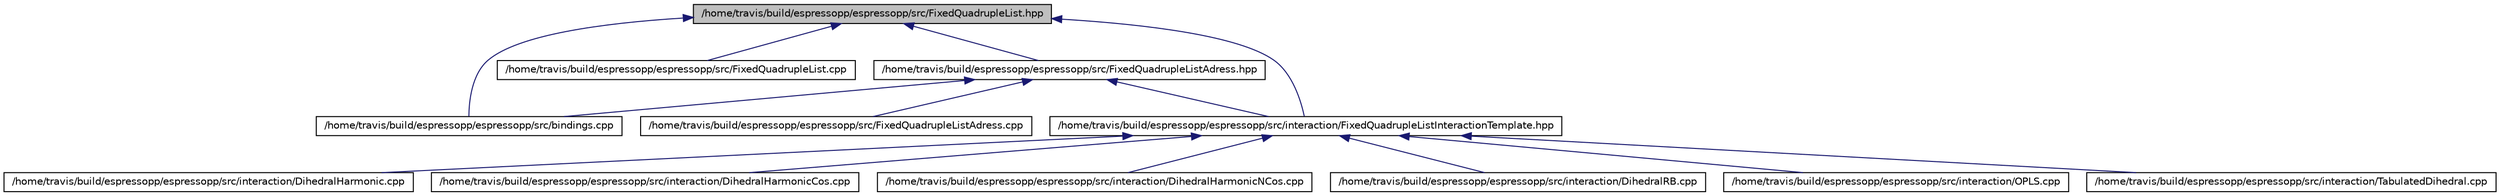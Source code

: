 digraph G
{
  edge [fontname="Helvetica",fontsize="10",labelfontname="Helvetica",labelfontsize="10"];
  node [fontname="Helvetica",fontsize="10",shape=record];
  Node1 [label="/home/travis/build/espressopp/espressopp/src/FixedQuadrupleList.hpp",height=0.2,width=0.4,color="black", fillcolor="grey75", style="filled" fontcolor="black"];
  Node1 -> Node2 [dir="back",color="midnightblue",fontsize="10",style="solid",fontname="Helvetica"];
  Node2 [label="/home/travis/build/espressopp/espressopp/src/bindings.cpp",height=0.2,width=0.4,color="black", fillcolor="white", style="filled",URL="$bindings_8cpp.html"];
  Node1 -> Node3 [dir="back",color="midnightblue",fontsize="10",style="solid",fontname="Helvetica"];
  Node3 [label="/home/travis/build/espressopp/espressopp/src/FixedQuadrupleList.cpp",height=0.2,width=0.4,color="black", fillcolor="white", style="filled",URL="$FixedQuadrupleList_8cpp.html"];
  Node1 -> Node4 [dir="back",color="midnightblue",fontsize="10",style="solid",fontname="Helvetica"];
  Node4 [label="/home/travis/build/espressopp/espressopp/src/FixedQuadrupleListAdress.hpp",height=0.2,width=0.4,color="black", fillcolor="white", style="filled",URL="$FixedQuadrupleListAdress_8hpp.html"];
  Node4 -> Node2 [dir="back",color="midnightblue",fontsize="10",style="solid",fontname="Helvetica"];
  Node4 -> Node5 [dir="back",color="midnightblue",fontsize="10",style="solid",fontname="Helvetica"];
  Node5 [label="/home/travis/build/espressopp/espressopp/src/FixedQuadrupleListAdress.cpp",height=0.2,width=0.4,color="black", fillcolor="white", style="filled",URL="$FixedQuadrupleListAdress_8cpp.html"];
  Node4 -> Node6 [dir="back",color="midnightblue",fontsize="10",style="solid",fontname="Helvetica"];
  Node6 [label="/home/travis/build/espressopp/espressopp/src/interaction/FixedQuadrupleListInteractionTemplate.hpp",height=0.2,width=0.4,color="black", fillcolor="white", style="filled",URL="$FixedQuadrupleListInteractionTemplate_8hpp.html"];
  Node6 -> Node7 [dir="back",color="midnightblue",fontsize="10",style="solid",fontname="Helvetica"];
  Node7 [label="/home/travis/build/espressopp/espressopp/src/interaction/DihedralHarmonic.cpp",height=0.2,width=0.4,color="black", fillcolor="white", style="filled",URL="$DihedralHarmonic_8cpp.html"];
  Node6 -> Node8 [dir="back",color="midnightblue",fontsize="10",style="solid",fontname="Helvetica"];
  Node8 [label="/home/travis/build/espressopp/espressopp/src/interaction/DihedralHarmonicCos.cpp",height=0.2,width=0.4,color="black", fillcolor="white", style="filled",URL="$DihedralHarmonicCos_8cpp.html"];
  Node6 -> Node9 [dir="back",color="midnightblue",fontsize="10",style="solid",fontname="Helvetica"];
  Node9 [label="/home/travis/build/espressopp/espressopp/src/interaction/DihedralHarmonicNCos.cpp",height=0.2,width=0.4,color="black", fillcolor="white", style="filled",URL="$DihedralHarmonicNCos_8cpp.html"];
  Node6 -> Node10 [dir="back",color="midnightblue",fontsize="10",style="solid",fontname="Helvetica"];
  Node10 [label="/home/travis/build/espressopp/espressopp/src/interaction/DihedralRB.cpp",height=0.2,width=0.4,color="black", fillcolor="white", style="filled",URL="$DihedralRB_8cpp.html"];
  Node6 -> Node11 [dir="back",color="midnightblue",fontsize="10",style="solid",fontname="Helvetica"];
  Node11 [label="/home/travis/build/espressopp/espressopp/src/interaction/OPLS.cpp",height=0.2,width=0.4,color="black", fillcolor="white", style="filled",URL="$OPLS_8cpp.html"];
  Node6 -> Node12 [dir="back",color="midnightblue",fontsize="10",style="solid",fontname="Helvetica"];
  Node12 [label="/home/travis/build/espressopp/espressopp/src/interaction/TabulatedDihedral.cpp",height=0.2,width=0.4,color="black", fillcolor="white", style="filled",URL="$TabulatedDihedral_8cpp.html"];
  Node1 -> Node6 [dir="back",color="midnightblue",fontsize="10",style="solid",fontname="Helvetica"];
}
